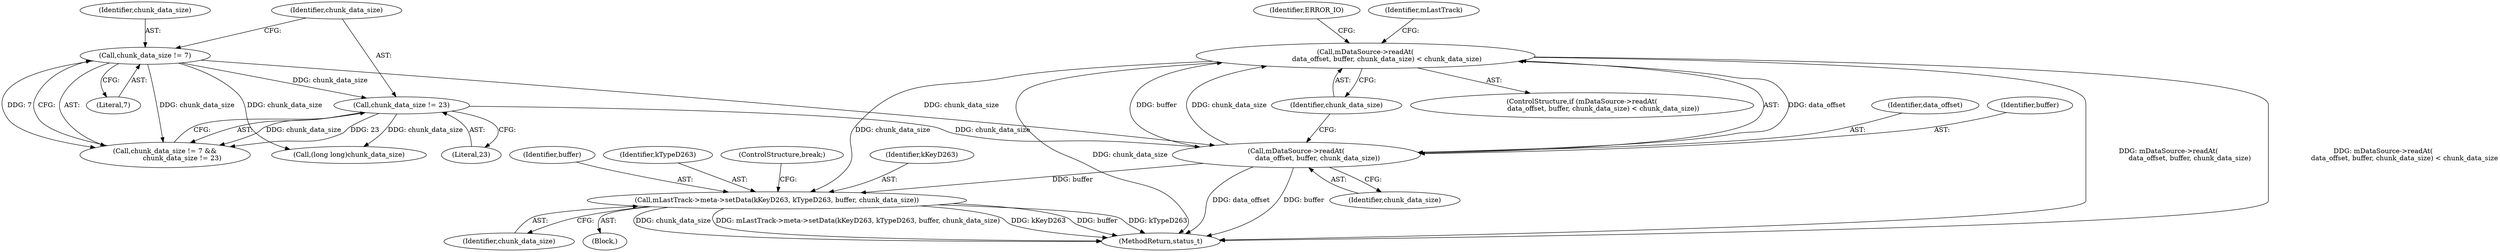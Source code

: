 digraph "0_Android_e7142a0703bc93f75e213e96ebc19000022afed9@API" {
"1002472" [label="(Call,mDataSource->readAt(\n                    data_offset, buffer, chunk_data_size) < chunk_data_size)"];
"1002473" [label="(Call,mDataSource->readAt(\n                    data_offset, buffer, chunk_data_size))"];
"1002457" [label="(Call,chunk_data_size != 7)"];
"1002460" [label="(Call,chunk_data_size != 23)"];
"1002487" [label="(Call,mLastTrack->meta->setData(kKeyD263, kTypeD263, buffer, chunk_data_size))"];
"1002476" [label="(Identifier,chunk_data_size)"];
"1002489" [label="(Identifier,kTypeD263)"];
"1002474" [label="(Identifier,data_offset)"];
"1002461" [label="(Identifier,chunk_data_size)"];
"1002449" [label="(Block,)"];
"1002459" [label="(Literal,7)"];
"1002458" [label="(Identifier,chunk_data_size)"];
"1002480" [label="(Identifier,ERROR_IO)"];
"1002472" [label="(Call,mDataSource->readAt(\n                    data_offset, buffer, chunk_data_size) < chunk_data_size)"];
"1002473" [label="(Call,mDataSource->readAt(\n                    data_offset, buffer, chunk_data_size))"];
"1002462" [label="(Literal,23)"];
"1002466" [label="(Call,(long long)chunk_data_size)"];
"1002471" [label="(ControlStructure,if (mDataSource->readAt(\n                    data_offset, buffer, chunk_data_size) < chunk_data_size))"];
"1002492" [label="(ControlStructure,break;)"];
"1002490" [label="(Identifier,buffer)"];
"1002475" [label="(Identifier,buffer)"];
"1002487" [label="(Call,mLastTrack->meta->setData(kKeyD263, kTypeD263, buffer, chunk_data_size))"];
"1002488" [label="(Identifier,kKeyD263)"];
"1002477" [label="(Identifier,chunk_data_size)"];
"1002460" [label="(Call,chunk_data_size != 23)"];
"1002456" [label="(Call,chunk_data_size != 7 &&\n                chunk_data_size != 23)"];
"1003275" [label="(MethodReturn,status_t)"];
"1002483" [label="(Identifier,mLastTrack)"];
"1002491" [label="(Identifier,chunk_data_size)"];
"1002457" [label="(Call,chunk_data_size != 7)"];
"1002472" -> "1002471"  [label="AST: "];
"1002472" -> "1002477"  [label="CFG: "];
"1002473" -> "1002472"  [label="AST: "];
"1002477" -> "1002472"  [label="AST: "];
"1002480" -> "1002472"  [label="CFG: "];
"1002483" -> "1002472"  [label="CFG: "];
"1002472" -> "1003275"  [label="DDG: chunk_data_size"];
"1002472" -> "1003275"  [label="DDG: mDataSource->readAt(\n                    data_offset, buffer, chunk_data_size)"];
"1002472" -> "1003275"  [label="DDG: mDataSource->readAt(\n                    data_offset, buffer, chunk_data_size) < chunk_data_size"];
"1002473" -> "1002472"  [label="DDG: data_offset"];
"1002473" -> "1002472"  [label="DDG: buffer"];
"1002473" -> "1002472"  [label="DDG: chunk_data_size"];
"1002472" -> "1002487"  [label="DDG: chunk_data_size"];
"1002473" -> "1002476"  [label="CFG: "];
"1002474" -> "1002473"  [label="AST: "];
"1002475" -> "1002473"  [label="AST: "];
"1002476" -> "1002473"  [label="AST: "];
"1002477" -> "1002473"  [label="CFG: "];
"1002473" -> "1003275"  [label="DDG: data_offset"];
"1002473" -> "1003275"  [label="DDG: buffer"];
"1002457" -> "1002473"  [label="DDG: chunk_data_size"];
"1002460" -> "1002473"  [label="DDG: chunk_data_size"];
"1002473" -> "1002487"  [label="DDG: buffer"];
"1002457" -> "1002456"  [label="AST: "];
"1002457" -> "1002459"  [label="CFG: "];
"1002458" -> "1002457"  [label="AST: "];
"1002459" -> "1002457"  [label="AST: "];
"1002461" -> "1002457"  [label="CFG: "];
"1002456" -> "1002457"  [label="CFG: "];
"1002457" -> "1002456"  [label="DDG: chunk_data_size"];
"1002457" -> "1002456"  [label="DDG: 7"];
"1002457" -> "1002460"  [label="DDG: chunk_data_size"];
"1002457" -> "1002466"  [label="DDG: chunk_data_size"];
"1002460" -> "1002456"  [label="AST: "];
"1002460" -> "1002462"  [label="CFG: "];
"1002461" -> "1002460"  [label="AST: "];
"1002462" -> "1002460"  [label="AST: "];
"1002456" -> "1002460"  [label="CFG: "];
"1002460" -> "1002456"  [label="DDG: chunk_data_size"];
"1002460" -> "1002456"  [label="DDG: 23"];
"1002460" -> "1002466"  [label="DDG: chunk_data_size"];
"1002487" -> "1002449"  [label="AST: "];
"1002487" -> "1002491"  [label="CFG: "];
"1002488" -> "1002487"  [label="AST: "];
"1002489" -> "1002487"  [label="AST: "];
"1002490" -> "1002487"  [label="AST: "];
"1002491" -> "1002487"  [label="AST: "];
"1002492" -> "1002487"  [label="CFG: "];
"1002487" -> "1003275"  [label="DDG: mLastTrack->meta->setData(kKeyD263, kTypeD263, buffer, chunk_data_size)"];
"1002487" -> "1003275"  [label="DDG: kKeyD263"];
"1002487" -> "1003275"  [label="DDG: buffer"];
"1002487" -> "1003275"  [label="DDG: kTypeD263"];
"1002487" -> "1003275"  [label="DDG: chunk_data_size"];
}
